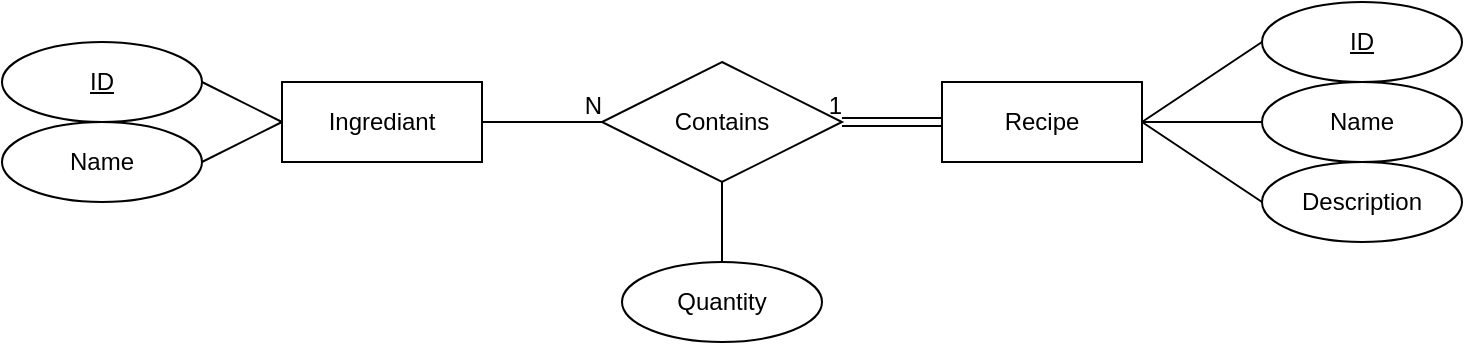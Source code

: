 <mxfile version="15.6.3" type="device"><diagram id="R2lEEEUBdFMjLlhIrx00" name="Page-1"><mxGraphModel dx="1422" dy="762" grid="1" gridSize="10" guides="1" tooltips="1" connect="1" arrows="1" fold="1" page="1" pageScale="1" pageWidth="850" pageHeight="1100" math="0" shadow="0" extFonts="Permanent Marker^https://fonts.googleapis.com/css?family=Permanent+Marker"><root><mxCell id="0"/><mxCell id="1" parent="0"/><mxCell id="chUhm8nGa3N3fQtGqJo--1" value="Recipe" style="whiteSpace=wrap;html=1;align=center;" vertex="1" parent="1"><mxGeometry x="490" y="100" width="100" height="40" as="geometry"/></mxCell><mxCell id="chUhm8nGa3N3fQtGqJo--2" value="Name" style="ellipse;whiteSpace=wrap;html=1;align=center;" vertex="1" parent="1"><mxGeometry x="650" y="100" width="100" height="40" as="geometry"/></mxCell><mxCell id="chUhm8nGa3N3fQtGqJo--3" value="ID" style="ellipse;whiteSpace=wrap;html=1;align=center;fontStyle=4;" vertex="1" parent="1"><mxGeometry x="650" y="60" width="100" height="40" as="geometry"/></mxCell><mxCell id="chUhm8nGa3N3fQtGqJo--4" value="Description" style="ellipse;whiteSpace=wrap;html=1;align=center;" vertex="1" parent="1"><mxGeometry x="650" y="140" width="100" height="40" as="geometry"/></mxCell><mxCell id="chUhm8nGa3N3fQtGqJo--5" value="" style="endArrow=none;html=1;rounded=0;exitX=1;exitY=0.5;exitDx=0;exitDy=0;entryX=0;entryY=0.5;entryDx=0;entryDy=0;" edge="1" parent="1" source="chUhm8nGa3N3fQtGqJo--1" target="chUhm8nGa3N3fQtGqJo--3"><mxGeometry relative="1" as="geometry"><mxPoint x="560" y="220" as="sourcePoint"/><mxPoint x="720" y="220" as="targetPoint"/></mxGeometry></mxCell><mxCell id="chUhm8nGa3N3fQtGqJo--6" value="" style="endArrow=none;html=1;rounded=0;exitX=1;exitY=0.5;exitDx=0;exitDy=0;entryX=0;entryY=0.5;entryDx=0;entryDy=0;" edge="1" parent="1" source="chUhm8nGa3N3fQtGqJo--1" target="chUhm8nGa3N3fQtGqJo--2"><mxGeometry relative="1" as="geometry"><mxPoint x="600" y="130" as="sourcePoint"/><mxPoint x="660" y="90" as="targetPoint"/></mxGeometry></mxCell><mxCell id="chUhm8nGa3N3fQtGqJo--7" value="" style="endArrow=none;html=1;rounded=0;exitX=1;exitY=0.5;exitDx=0;exitDy=0;entryX=0;entryY=0.5;entryDx=0;entryDy=0;" edge="1" parent="1" source="chUhm8nGa3N3fQtGqJo--1" target="chUhm8nGa3N3fQtGqJo--4"><mxGeometry relative="1" as="geometry"><mxPoint x="600" y="130" as="sourcePoint"/><mxPoint x="660" y="130" as="targetPoint"/></mxGeometry></mxCell><mxCell id="chUhm8nGa3N3fQtGqJo--8" value="Ingrediant" style="whiteSpace=wrap;html=1;align=center;" vertex="1" parent="1"><mxGeometry x="160" y="100" width="100" height="40" as="geometry"/></mxCell><mxCell id="chUhm8nGa3N3fQtGqJo--9" value="Contains" style="shape=rhombus;perimeter=rhombusPerimeter;whiteSpace=wrap;html=1;align=center;" vertex="1" parent="1"><mxGeometry x="320" y="90" width="120" height="60" as="geometry"/></mxCell><mxCell id="chUhm8nGa3N3fQtGqJo--14" value="" style="shape=link;html=1;rounded=0;exitX=0;exitY=0.5;exitDx=0;exitDy=0;entryX=1;entryY=0.5;entryDx=0;entryDy=0;" edge="1" parent="1" source="chUhm8nGa3N3fQtGqJo--1" target="chUhm8nGa3N3fQtGqJo--9"><mxGeometry relative="1" as="geometry"><mxPoint x="430" y="240" as="sourcePoint"/><mxPoint x="590" y="240" as="targetPoint"/></mxGeometry></mxCell><mxCell id="chUhm8nGa3N3fQtGqJo--15" value="1" style="resizable=0;html=1;align=right;verticalAlign=bottom;" connectable="0" vertex="1" parent="chUhm8nGa3N3fQtGqJo--14"><mxGeometry x="1" relative="1" as="geometry"/></mxCell><mxCell id="chUhm8nGa3N3fQtGqJo--16" value="" style="endArrow=none;html=1;rounded=0;exitX=1;exitY=0.5;exitDx=0;exitDy=0;entryX=0;entryY=0.5;entryDx=0;entryDy=0;" edge="1" parent="1" source="chUhm8nGa3N3fQtGqJo--8" target="chUhm8nGa3N3fQtGqJo--9"><mxGeometry relative="1" as="geometry"><mxPoint x="230" y="190" as="sourcePoint"/><mxPoint x="390" y="190" as="targetPoint"/></mxGeometry></mxCell><mxCell id="chUhm8nGa3N3fQtGqJo--17" value="N" style="resizable=0;html=1;align=right;verticalAlign=bottom;" connectable="0" vertex="1" parent="chUhm8nGa3N3fQtGqJo--16"><mxGeometry x="1" relative="1" as="geometry"/></mxCell><mxCell id="chUhm8nGa3N3fQtGqJo--18" value="ID" style="ellipse;whiteSpace=wrap;html=1;align=center;fontStyle=4;" vertex="1" parent="1"><mxGeometry x="20" y="80" width="100" height="40" as="geometry"/></mxCell><mxCell id="chUhm8nGa3N3fQtGqJo--19" value="Name" style="ellipse;whiteSpace=wrap;html=1;align=center;" vertex="1" parent="1"><mxGeometry x="20" y="120" width="100" height="40" as="geometry"/></mxCell><mxCell id="chUhm8nGa3N3fQtGqJo--20" value="" style="endArrow=none;html=1;rounded=0;exitX=0;exitY=0.5;exitDx=0;exitDy=0;entryX=1;entryY=0.5;entryDx=0;entryDy=0;" edge="1" parent="1" source="chUhm8nGa3N3fQtGqJo--8" target="chUhm8nGa3N3fQtGqJo--18"><mxGeometry relative="1" as="geometry"><mxPoint x="100" y="190" as="sourcePoint"/><mxPoint x="260" y="190" as="targetPoint"/></mxGeometry></mxCell><mxCell id="chUhm8nGa3N3fQtGqJo--21" value="" style="endArrow=none;html=1;rounded=0;exitX=0;exitY=0.5;exitDx=0;exitDy=0;entryX=1;entryY=0.5;entryDx=0;entryDy=0;" edge="1" parent="1" source="chUhm8nGa3N3fQtGqJo--8" target="chUhm8nGa3N3fQtGqJo--19"><mxGeometry relative="1" as="geometry"><mxPoint x="170" y="130" as="sourcePoint"/><mxPoint x="130" y="100" as="targetPoint"/></mxGeometry></mxCell><mxCell id="chUhm8nGa3N3fQtGqJo--23" value="Quantity" style="ellipse;whiteSpace=wrap;html=1;align=center;" vertex="1" parent="1"><mxGeometry x="330" y="190" width="100" height="40" as="geometry"/></mxCell><mxCell id="chUhm8nGa3N3fQtGqJo--24" value="" style="endArrow=none;html=1;rounded=0;entryX=0.5;entryY=1;entryDx=0;entryDy=0;exitX=0.5;exitY=0;exitDx=0;exitDy=0;" edge="1" parent="1" source="chUhm8nGa3N3fQtGqJo--23" target="chUhm8nGa3N3fQtGqJo--9"><mxGeometry relative="1" as="geometry"><mxPoint x="380" y="190" as="sourcePoint"/><mxPoint x="500" y="190" as="targetPoint"/></mxGeometry></mxCell></root></mxGraphModel></diagram></mxfile>